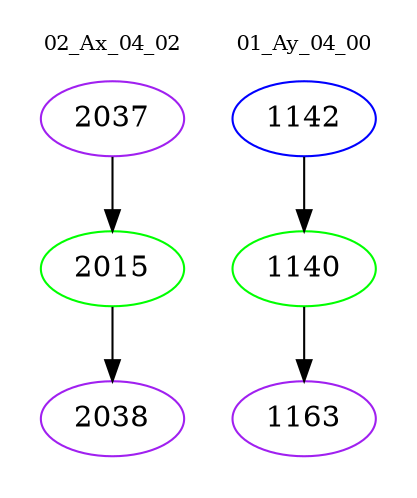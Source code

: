 digraph{
subgraph cluster_0 {
color = white
label = "02_Ax_04_02";
fontsize=10;
T0_2037 [label="2037", color="purple"]
T0_2037 -> T0_2015 [color="black"]
T0_2015 [label="2015", color="green"]
T0_2015 -> T0_2038 [color="black"]
T0_2038 [label="2038", color="purple"]
}
subgraph cluster_1 {
color = white
label = "01_Ay_04_00";
fontsize=10;
T1_1142 [label="1142", color="blue"]
T1_1142 -> T1_1140 [color="black"]
T1_1140 [label="1140", color="green"]
T1_1140 -> T1_1163 [color="black"]
T1_1163 [label="1163", color="purple"]
}
}
